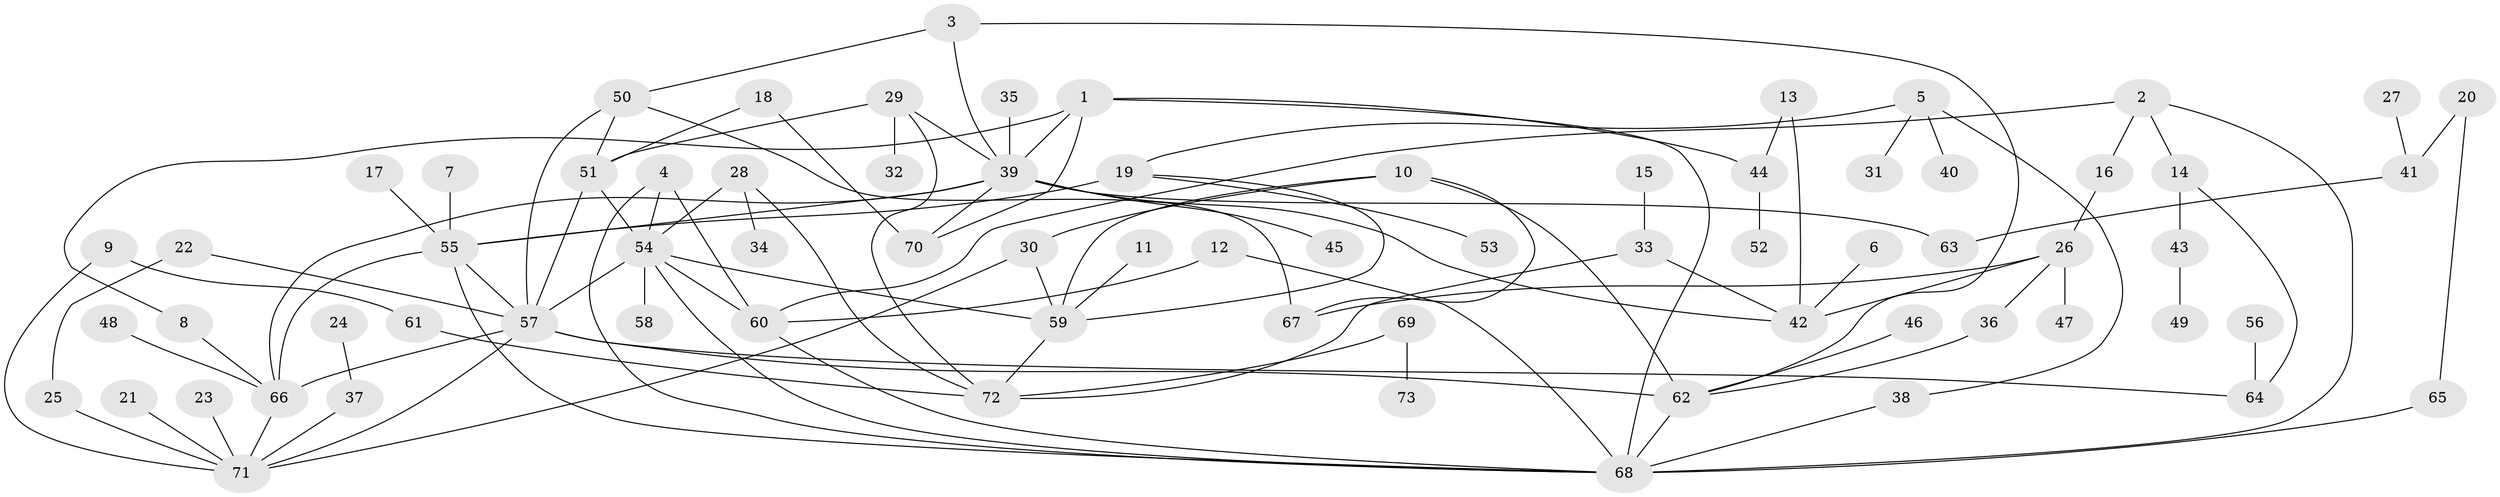 // original degree distribution, {6: 0.020689655172413793, 7: 0.013793103448275862, 11: 0.006896551724137931, 5: 0.034482758620689655, 3: 0.1793103448275862, 4: 0.13793103448275862, 9: 0.006896551724137931, 2: 0.27586206896551724, 1: 0.32413793103448274}
// Generated by graph-tools (version 1.1) at 2025/49/03/09/25 03:49:19]
// undirected, 73 vertices, 108 edges
graph export_dot {
graph [start="1"]
  node [color=gray90,style=filled];
  1;
  2;
  3;
  4;
  5;
  6;
  7;
  8;
  9;
  10;
  11;
  12;
  13;
  14;
  15;
  16;
  17;
  18;
  19;
  20;
  21;
  22;
  23;
  24;
  25;
  26;
  27;
  28;
  29;
  30;
  31;
  32;
  33;
  34;
  35;
  36;
  37;
  38;
  39;
  40;
  41;
  42;
  43;
  44;
  45;
  46;
  47;
  48;
  49;
  50;
  51;
  52;
  53;
  54;
  55;
  56;
  57;
  58;
  59;
  60;
  61;
  62;
  63;
  64;
  65;
  66;
  67;
  68;
  69;
  70;
  71;
  72;
  73;
  1 -- 8 [weight=1.0];
  1 -- 39 [weight=1.0];
  1 -- 44 [weight=1.0];
  1 -- 68 [weight=1.0];
  1 -- 70 [weight=1.0];
  2 -- 14 [weight=1.0];
  2 -- 16 [weight=1.0];
  2 -- 60 [weight=1.0];
  2 -- 68 [weight=1.0];
  3 -- 39 [weight=1.0];
  3 -- 50 [weight=1.0];
  3 -- 62 [weight=1.0];
  4 -- 54 [weight=1.0];
  4 -- 60 [weight=1.0];
  4 -- 68 [weight=1.0];
  5 -- 19 [weight=1.0];
  5 -- 31 [weight=1.0];
  5 -- 38 [weight=1.0];
  5 -- 40 [weight=1.0];
  6 -- 42 [weight=1.0];
  7 -- 55 [weight=1.0];
  8 -- 66 [weight=1.0];
  9 -- 61 [weight=1.0];
  9 -- 71 [weight=1.0];
  10 -- 30 [weight=1.0];
  10 -- 59 [weight=1.0];
  10 -- 62 [weight=1.0];
  10 -- 67 [weight=1.0];
  11 -- 59 [weight=1.0];
  12 -- 60 [weight=1.0];
  12 -- 68 [weight=1.0];
  13 -- 42 [weight=1.0];
  13 -- 44 [weight=1.0];
  14 -- 43 [weight=1.0];
  14 -- 64 [weight=1.0];
  15 -- 33 [weight=1.0];
  16 -- 26 [weight=1.0];
  17 -- 55 [weight=1.0];
  18 -- 51 [weight=1.0];
  18 -- 70 [weight=1.0];
  19 -- 53 [weight=1.0];
  19 -- 55 [weight=1.0];
  19 -- 59 [weight=1.0];
  20 -- 41 [weight=1.0];
  20 -- 65 [weight=1.0];
  21 -- 71 [weight=1.0];
  22 -- 25 [weight=1.0];
  22 -- 57 [weight=1.0];
  23 -- 71 [weight=1.0];
  24 -- 37 [weight=1.0];
  25 -- 71 [weight=1.0];
  26 -- 36 [weight=1.0];
  26 -- 42 [weight=1.0];
  26 -- 47 [weight=1.0];
  26 -- 67 [weight=1.0];
  27 -- 41 [weight=1.0];
  28 -- 34 [weight=1.0];
  28 -- 54 [weight=1.0];
  28 -- 72 [weight=1.0];
  29 -- 32 [weight=1.0];
  29 -- 39 [weight=1.0];
  29 -- 51 [weight=1.0];
  29 -- 72 [weight=1.0];
  30 -- 59 [weight=1.0];
  30 -- 71 [weight=1.0];
  33 -- 42 [weight=1.0];
  33 -- 72 [weight=1.0];
  35 -- 39 [weight=1.0];
  36 -- 62 [weight=1.0];
  37 -- 71 [weight=1.0];
  38 -- 68 [weight=1.0];
  39 -- 42 [weight=1.0];
  39 -- 45 [weight=1.0];
  39 -- 55 [weight=1.0];
  39 -- 63 [weight=1.0];
  39 -- 66 [weight=1.0];
  39 -- 70 [weight=1.0];
  41 -- 63 [weight=1.0];
  43 -- 49 [weight=1.0];
  44 -- 52 [weight=1.0];
  46 -- 62 [weight=1.0];
  48 -- 66 [weight=1.0];
  50 -- 51 [weight=1.0];
  50 -- 57 [weight=1.0];
  50 -- 67 [weight=1.0];
  51 -- 54 [weight=1.0];
  51 -- 57 [weight=1.0];
  54 -- 57 [weight=1.0];
  54 -- 58 [weight=1.0];
  54 -- 59 [weight=1.0];
  54 -- 60 [weight=1.0];
  54 -- 68 [weight=1.0];
  55 -- 57 [weight=1.0];
  55 -- 66 [weight=1.0];
  55 -- 68 [weight=1.0];
  56 -- 64 [weight=1.0];
  57 -- 62 [weight=1.0];
  57 -- 64 [weight=1.0];
  57 -- 66 [weight=1.0];
  57 -- 71 [weight=1.0];
  59 -- 72 [weight=1.0];
  60 -- 68 [weight=1.0];
  61 -- 72 [weight=1.0];
  62 -- 68 [weight=2.0];
  65 -- 68 [weight=1.0];
  66 -- 71 [weight=1.0];
  69 -- 72 [weight=1.0];
  69 -- 73 [weight=1.0];
}

